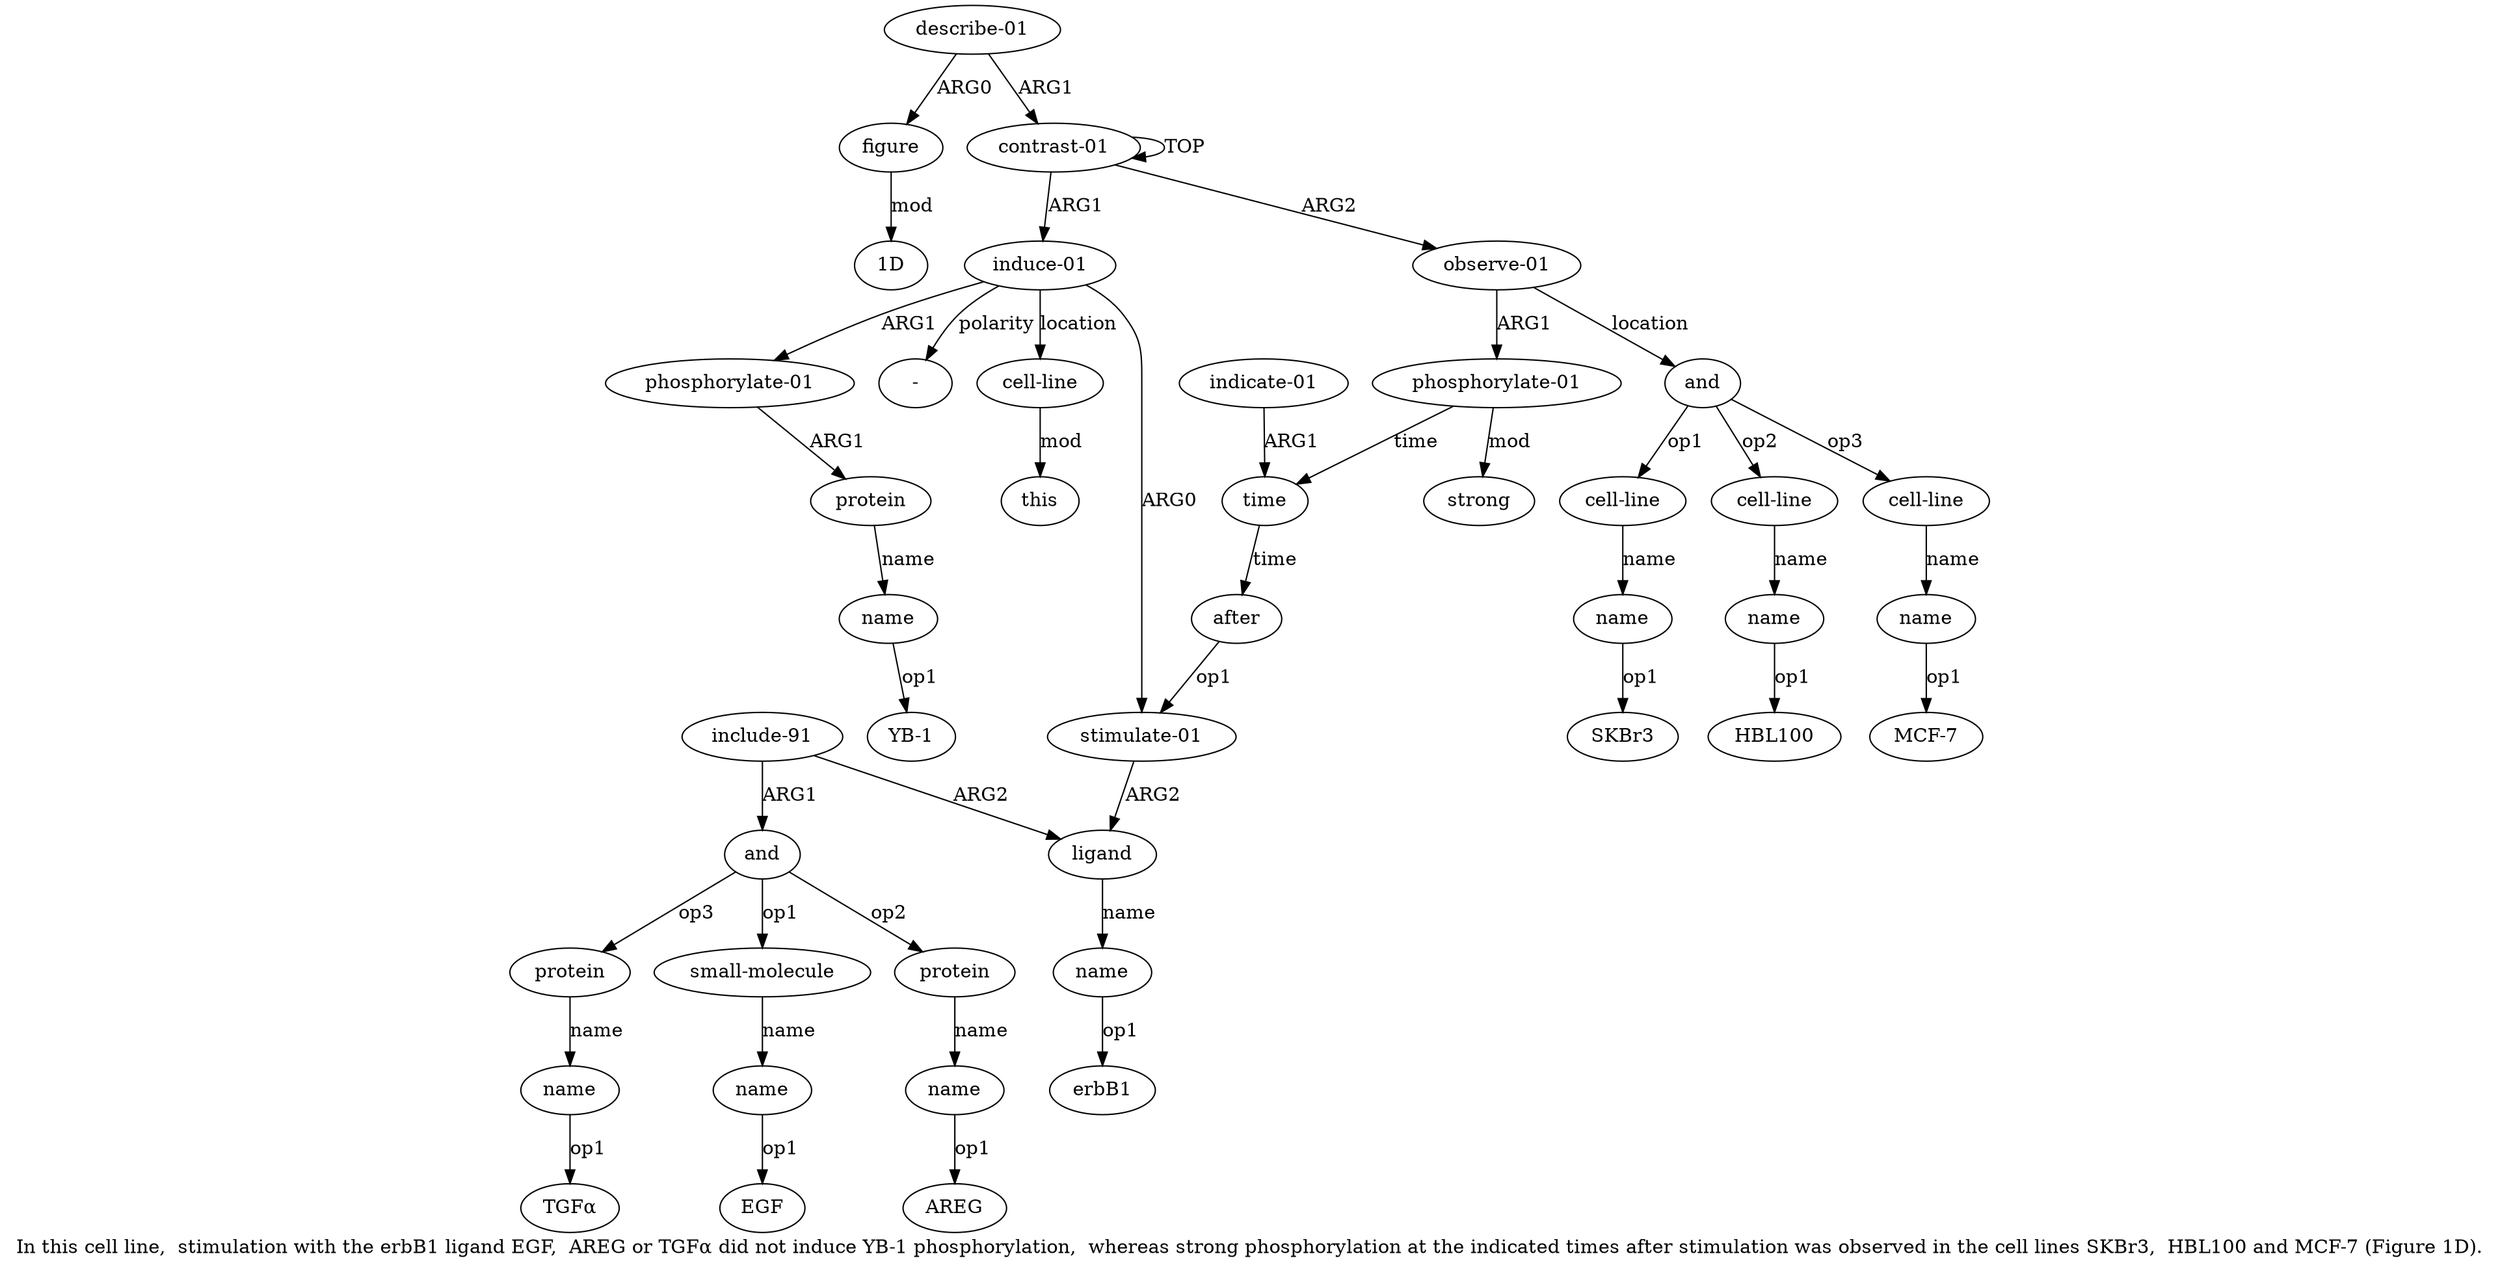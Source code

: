 digraph  {
	graph [label="In this cell line,  stimulation with the erbB1 ligand EGF,  AREG or TGFα did not induce YB-1 phosphorylation,  whereas strong phosphorylation \
at the indicated times after stimulation was observed in the cell lines SKBr3,  HBL100 and MCF-7 (Figure 1D)."];
	node [label="\N"];
	a20	 [color=black,
		gold_ind=20,
		gold_label=strong,
		label=strong,
		test_ind=20,
		test_label=strong];
	a21	 [color=black,
		gold_ind=21,
		gold_label=time,
		label=time,
		test_ind=21,
		test_label=time];
	a23	 [color=black,
		gold_ind=23,
		gold_label=after,
		label=after,
		test_ind=23,
		test_label=after];
	a21 -> a23 [key=0,
	color=black,
	gold_label=time,
	label=time,
	test_label=time];
a22 [color=black,
	gold_ind=22,
	gold_label="indicate-01",
	label="indicate-01",
	test_ind=22,
	test_label="indicate-01"];
a22 -> a21 [key=0,
color=black,
gold_label=ARG1,
label=ARG1,
test_label=ARG1];
a2 [color=black,
gold_ind=2,
gold_label="stimulate-01",
label="stimulate-01",
test_ind=2,
test_label="stimulate-01"];
a23 -> a2 [key=0,
color=black,
gold_label=op1,
label=op1,
test_label=op1];
a24 [color=black,
gold_ind=24,
gold_label=and,
label=and,
test_ind=24,
test_label=and];
a25 [color=black,
gold_ind=25,
gold_label="cell-line",
label="cell-line",
test_ind=25,
test_label="cell-line"];
a24 -> a25 [key=0,
color=black,
gold_label=op1,
label=op1,
test_label=op1];
a27 [color=black,
gold_ind=27,
gold_label="cell-line",
label="cell-line",
test_ind=27,
test_label="cell-line"];
a24 -> a27 [key=0,
color=black,
gold_label=op2,
label=op2,
test_label=op2];
a29 [color=black,
gold_ind=29,
gold_label="cell-line",
label="cell-line",
test_ind=29,
test_label="cell-line"];
a24 -> a29 [key=0,
color=black,
gold_label=op3,
label=op3,
test_label=op3];
a26 [color=black,
gold_ind=26,
gold_label=name,
label=name,
test_ind=26,
test_label=name];
a25 -> a26 [key=0,
color=black,
gold_label=name,
label=name,
test_label=name];
"a26 SKBr3" [color=black,
gold_ind=-1,
gold_label=SKBr3,
label=SKBr3,
test_ind=-1,
test_label=SKBr3];
a26 -> "a26 SKBr3" [key=0,
color=black,
gold_label=op1,
label=op1,
test_label=op1];
a28 [color=black,
gold_ind=28,
gold_label=name,
label=name,
test_ind=28,
test_label=name];
a27 -> a28 [key=0,
color=black,
gold_label=name,
label=name,
test_label=name];
"a28 HBL100" [color=black,
gold_ind=-1,
gold_label=HBL100,
label=HBL100,
test_ind=-1,
test_label=HBL100];
a28 -> "a28 HBL100" [key=0,
color=black,
gold_label=op1,
label=op1,
test_label=op1];
a30 [color=black,
gold_ind=30,
gold_label=name,
label=name,
test_ind=30,
test_label=name];
a29 -> a30 [key=0,
color=black,
gold_label=name,
label=name,
test_label=name];
"a32 1D" [color=black,
gold_ind=-1,
gold_label="1D",
label="1D",
test_ind=-1,
test_label="1D"];
a31 [color=black,
gold_ind=31,
gold_label="describe-01",
label="describe-01",
test_ind=31,
test_label="describe-01"];
a32 [color=black,
gold_ind=32,
gold_label=figure,
label=figure,
test_ind=32,
test_label=figure];
a31 -> a32 [key=0,
color=black,
gold_label=ARG0,
label=ARG0,
test_label=ARG0];
a0 [color=black,
gold_ind=0,
gold_label="contrast-01",
label="contrast-01",
test_ind=0,
test_label="contrast-01"];
a31 -> a0 [key=0,
color=black,
gold_label=ARG1,
label=ARG1,
test_label=ARG1];
"a30 MCF-7" [color=black,
gold_ind=-1,
gold_label="MCF-7",
label="MCF-7",
test_ind=-1,
test_label="MCF-7"];
a30 -> "a30 MCF-7" [key=0,
color=black,
gold_label=op1,
label=op1,
test_label=op1];
"a4 erbB1" [color=black,
gold_ind=-1,
gold_label=erbB1,
label=erbB1,
test_ind=-1,
test_label=erbB1];
"a1 -" [color=black,
gold_ind=-1,
gold_label="-",
label="-",
test_ind=-1,
test_label="-"];
a32 -> "a32 1D" [key=0,
color=black,
gold_label=mod,
label=mod,
test_label=mod];
a15 [color=black,
gold_ind=15,
gold_label=name,
label=name,
test_ind=15,
test_label=name];
"a15 YB-1" [color=black,
gold_ind=-1,
gold_label="YB-1",
label="YB-1",
test_ind=-1,
test_label="YB-1"];
a15 -> "a15 YB-1" [key=0,
color=black,
gold_label=op1,
label=op1,
test_label=op1];
a14 [color=black,
gold_ind=14,
gold_label=protein,
label=protein,
test_ind=14,
test_label=protein];
a14 -> a15 [key=0,
color=black,
gold_label=name,
label=name,
test_label=name];
a17 [color=black,
gold_ind=17,
gold_label=this,
label=this,
test_ind=17,
test_label=this];
a16 [color=black,
gold_ind=16,
gold_label="cell-line",
label="cell-line",
test_ind=16,
test_label="cell-line"];
a16 -> a17 [key=0,
color=black,
gold_label=mod,
label=mod,
test_label=mod];
a11 [color=black,
gold_ind=11,
gold_label=protein,
label=protein,
test_ind=11,
test_label=protein];
a12 [color=black,
gold_ind=12,
gold_label=name,
label=name,
test_ind=12,
test_label=name];
a11 -> a12 [key=0,
color=black,
gold_label=name,
label=name,
test_label=name];
a10 [color=black,
gold_ind=10,
gold_label=name,
label=name,
test_ind=10,
test_label=name];
"a10 AREG" [color=black,
gold_ind=-1,
gold_label=AREG,
label=AREG,
test_ind=-1,
test_label=AREG];
a10 -> "a10 AREG" [key=0,
color=black,
gold_label=op1,
label=op1,
test_label=op1];
a13 [color=black,
gold_ind=13,
gold_label="phosphorylate-01",
label="phosphorylate-01",
test_ind=13,
test_label="phosphorylate-01"];
a13 -> a14 [key=0,
color=black,
gold_label=ARG1,
label=ARG1,
test_label=ARG1];
"a12 TGFα" [color=black,
gold_ind=-1,
gold_label=TGFα,
label=TGFα,
test_ind=-1,
test_label=TGFα];
a12 -> "a12 TGFα" [key=0,
color=black,
gold_label=op1,
label=op1,
test_label=op1];
a19 [color=black,
gold_ind=19,
gold_label="phosphorylate-01",
label="phosphorylate-01",
test_ind=19,
test_label="phosphorylate-01"];
a19 -> a20 [key=0,
color=black,
gold_label=mod,
label=mod,
test_label=mod];
a19 -> a21 [key=0,
color=black,
gold_label=time,
label=time,
test_label=time];
a18 [color=black,
gold_ind=18,
gold_label="observe-01",
label="observe-01",
test_ind=18,
test_label="observe-01"];
a18 -> a24 [key=0,
color=black,
gold_label=location,
label=location,
test_label=location];
a18 -> a19 [key=0,
color=black,
gold_label=ARG1,
label=ARG1,
test_label=ARG1];
"a8 EGF" [color=black,
gold_ind=-1,
gold_label=EGF,
label=EGF,
test_ind=-1,
test_label=EGF];
a1 [color=black,
gold_ind=1,
gold_label="induce-01",
label="induce-01",
test_ind=1,
test_label="induce-01"];
a1 -> "a1 -" [key=0,
color=black,
gold_label=polarity,
label=polarity,
test_label=polarity];
a1 -> a16 [key=0,
color=black,
gold_label=location,
label=location,
test_label=location];
a1 -> a13 [key=0,
color=black,
gold_label=ARG1,
label=ARG1,
test_label=ARG1];
a1 -> a2 [key=0,
color=black,
gold_label=ARG0,
label=ARG0,
test_label=ARG0];
a0 -> a18 [key=0,
color=black,
gold_label=ARG2,
label=ARG2,
test_label=ARG2];
a0 -> a1 [key=0,
color=black,
gold_label=ARG1,
label=ARG1,
test_label=ARG1];
a0 -> a0 [key=0,
color=black,
gold_label=TOP,
label=TOP,
test_label=TOP];
a3 [color=black,
gold_ind=3,
gold_label=ligand,
label=ligand,
test_ind=3,
test_label=ligand];
a4 [color=black,
gold_ind=4,
gold_label=name,
label=name,
test_ind=4,
test_label=name];
a3 -> a4 [key=0,
color=black,
gold_label=name,
label=name,
test_label=name];
a2 -> a3 [key=0,
color=black,
gold_label=ARG2,
label=ARG2,
test_label=ARG2];
a5 [color=black,
gold_ind=5,
gold_label="include-91",
label="include-91",
test_ind=5,
test_label="include-91"];
a5 -> a3 [key=0,
color=black,
gold_label=ARG2,
label=ARG2,
test_label=ARG2];
a6 [color=black,
gold_ind=6,
gold_label=and,
label=and,
test_ind=6,
test_label=and];
a5 -> a6 [key=0,
color=black,
gold_label=ARG1,
label=ARG1,
test_label=ARG1];
a4 -> "a4 erbB1" [key=0,
color=black,
gold_label=op1,
label=op1,
test_label=op1];
a7 [color=black,
gold_ind=7,
gold_label="small-molecule",
label="small-molecule",
test_ind=7,
test_label="small-molecule"];
a8 [color=black,
gold_ind=8,
gold_label=name,
label=name,
test_ind=8,
test_label=name];
a7 -> a8 [key=0,
color=black,
gold_label=name,
label=name,
test_label=name];
a6 -> a11 [key=0,
color=black,
gold_label=op3,
label=op3,
test_label=op3];
a6 -> a7 [key=0,
color=black,
gold_label=op1,
label=op1,
test_label=op1];
a9 [color=black,
gold_ind=9,
gold_label=protein,
label=protein,
test_ind=9,
test_label=protein];
a6 -> a9 [key=0,
color=black,
gold_label=op2,
label=op2,
test_label=op2];
a9 -> a10 [key=0,
color=black,
gold_label=name,
label=name,
test_label=name];
a8 -> "a8 EGF" [key=0,
color=black,
gold_label=op1,
label=op1,
test_label=op1];
}
